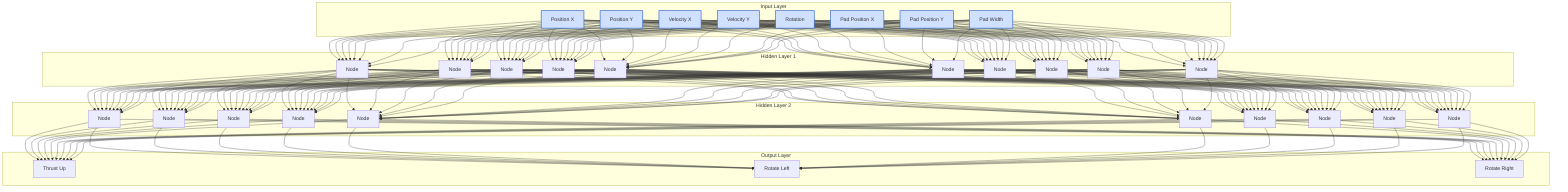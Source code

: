 flowchart TD
    subgraph "Input Layer"
        I1[Position X]
        I2[Position Y]
        I3[Velocity X]
        I4[Velocity Y]
        I5[Rotation]
        I6[Pad Position X]
        I7[Pad Position Y]
        I8[Pad Width]
    end

    subgraph "Hidden Layer 1"
        H1_1[Node]
        H1_2[Node]
        H1_3[Node]
        H1_4[Node]
        H1_5[Node]
        H1_6[Node]
        H1_7[Node]
        H1_8[Node]
        H1_9[Node]
        H1_10[Node]
    end

    subgraph "Hidden Layer 2"
        H2_1[Node]
        H2_2[Node]
        H2_3[Node]
        H2_4[Node]
        H2_5[Node]
        H2_6[Node]
        H2_7[Node]
        H2_8[Node]
        H2_9[Node]
        H2_10[Node]
    end

    subgraph "Output Layer"
        O1[Thrust Up]:::secondary
        O2[Rotate Left]:::secondary
        O3[Rotate Right]:::secondary
    end

    I1 --> H1_1 & H1_2 & H1_3 & H1_4 & H1_5 & H1_6 & H1_7 & H1_8 & H1_9 & H1_10
    I2 --> H1_1 & H1_2 & H1_3 & H1_4 & H1_5 & H1_6 & H1_7 & H1_8 & H1_9 & H1_10
    I3 --> H1_1 & H1_2 & H1_3 & H1_4 & H1_5 & H1_6 & H1_7 & H1_8 & H1_9 & H1_10
    I4 --> H1_1 & H1_2 & H1_3 & H1_4 & H1_5 & H1_6 & H1_7 & H1_8 & H1_9 & H1_10
    I5 --> H1_1 & H1_2 & H1_3 & H1_4 & H1_5 & H1_6 & H1_7 & H1_8 & H1_9 & H1_10
    I6 --> H1_1 & H1_2 & H1_3 & H1_4 & H1_5 & H1_6 & H1_7 & H1_8 & H1_9 & H1_10
    I7 --> H1_1 & H1_2 & H1_3 & H1_4 & H1_5 & H1_6 & H1_7 & H1_8 & H1_9 & H1_10
    I8 --> H1_1 & H1_2 & H1_3 & H1_4 & H1_5 & H1_6 & H1_7 & H1_8 & H1_9 & H1_10

    H1_1 & H1_2 & H1_3 & H1_4 & H1_5 & H1_6 & H1_7 & H1_8 & H1_9 & H1_10 --> H2_1 & H2_2 & H2_3 & H2_4 & H2_5 & H2_6 & H2_7 & H2_8 & H2_9 & H2_10

    H2_1 & H2_2 & H2_3 & H2_4 & H2_5 & H2_6 & H2_7 & H2_8 & H2_9 & H2_10 --> O1 & O2 & O3

    style I1 fill:#D0E0FF,stroke:#3367D6,stroke-width:2px
    style I2 fill:#D0E0FF,stroke:#3367D6,stroke-width:2px
    style I3 fill:#D0E0FF,stroke:#3367D6,stroke-width:2px
    style I4 fill:#D0E0FF,stroke:#3367D6,stroke-width:2px
    style I5 fill:#D0E0FF,stroke:#3367D6,stroke-width:2px
    style I6 fill:#D0E0FF,stroke:#3367D6,stroke-width:2px
    style I7 fill:#D0E0FF,stroke:#3367D6,stroke-width:2px
    style I8 fill:#D0E0FF,stroke:#3367D6,stroke-width:2px